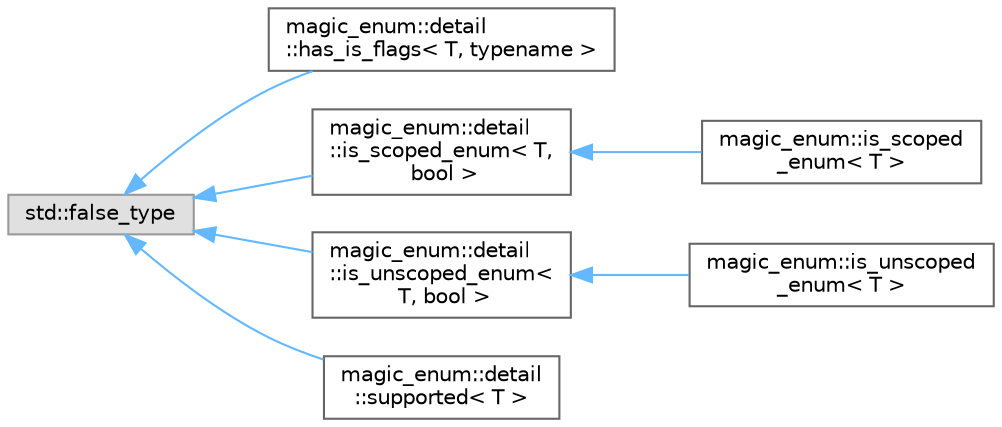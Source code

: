 digraph "クラス階層図"
{
 // LATEX_PDF_SIZE
  bgcolor="transparent";
  edge [fontname=Helvetica,fontsize=10,labelfontname=Helvetica,labelfontsize=10];
  node [fontname=Helvetica,fontsize=10,shape=box,height=0.2,width=0.4];
  rankdir="LR";
  Node0 [id="Node000000",label="std::false_type",height=0.2,width=0.4,color="grey60", fillcolor="#E0E0E0", style="filled",tooltip=" "];
  Node0 -> Node1 [id="edge27_Node000000_Node000001",dir="back",color="steelblue1",style="solid",tooltip=" "];
  Node1 [id="Node000001",label="magic_enum::detail\l::has_is_flags\< T, typename \>",height=0.2,width=0.4,color="grey40", fillcolor="white", style="filled",URL="$structmagic__enum_1_1detail_1_1has__is__flags.html",tooltip=" "];
  Node0 -> Node2 [id="edge28_Node000000_Node000002",dir="back",color="steelblue1",style="solid",tooltip=" "];
  Node2 [id="Node000002",label="magic_enum::detail\l::is_scoped_enum\< T,\l bool \>",height=0.2,width=0.4,color="grey40", fillcolor="white", style="filled",URL="$structmagic__enum_1_1detail_1_1is__scoped__enum.html",tooltip=" "];
  Node2 -> Node3 [id="edge29_Node000002_Node000003",dir="back",color="steelblue1",style="solid",tooltip=" "];
  Node3 [id="Node000003",label="magic_enum::is_scoped\l_enum\< T \>",height=0.2,width=0.4,color="grey40", fillcolor="white", style="filled",URL="$structmagic__enum_1_1is__scoped__enum.html",tooltip=" "];
  Node0 -> Node4 [id="edge30_Node000000_Node000004",dir="back",color="steelblue1",style="solid",tooltip=" "];
  Node4 [id="Node000004",label="magic_enum::detail\l::is_unscoped_enum\<\l T, bool \>",height=0.2,width=0.4,color="grey40", fillcolor="white", style="filled",URL="$structmagic__enum_1_1detail_1_1is__unscoped__enum.html",tooltip=" "];
  Node4 -> Node5 [id="edge31_Node000004_Node000005",dir="back",color="steelblue1",style="solid",tooltip=" "];
  Node5 [id="Node000005",label="magic_enum::is_unscoped\l_enum\< T \>",height=0.2,width=0.4,color="grey40", fillcolor="white", style="filled",URL="$structmagic__enum_1_1is__unscoped__enum.html",tooltip=" "];
  Node0 -> Node6 [id="edge32_Node000000_Node000006",dir="back",color="steelblue1",style="solid",tooltip=" "];
  Node6 [id="Node000006",label="magic_enum::detail\l::supported\< T \>",height=0.2,width=0.4,color="grey40", fillcolor="white", style="filled",URL="$structmagic__enum_1_1detail_1_1supported.html",tooltip=" "];
}
